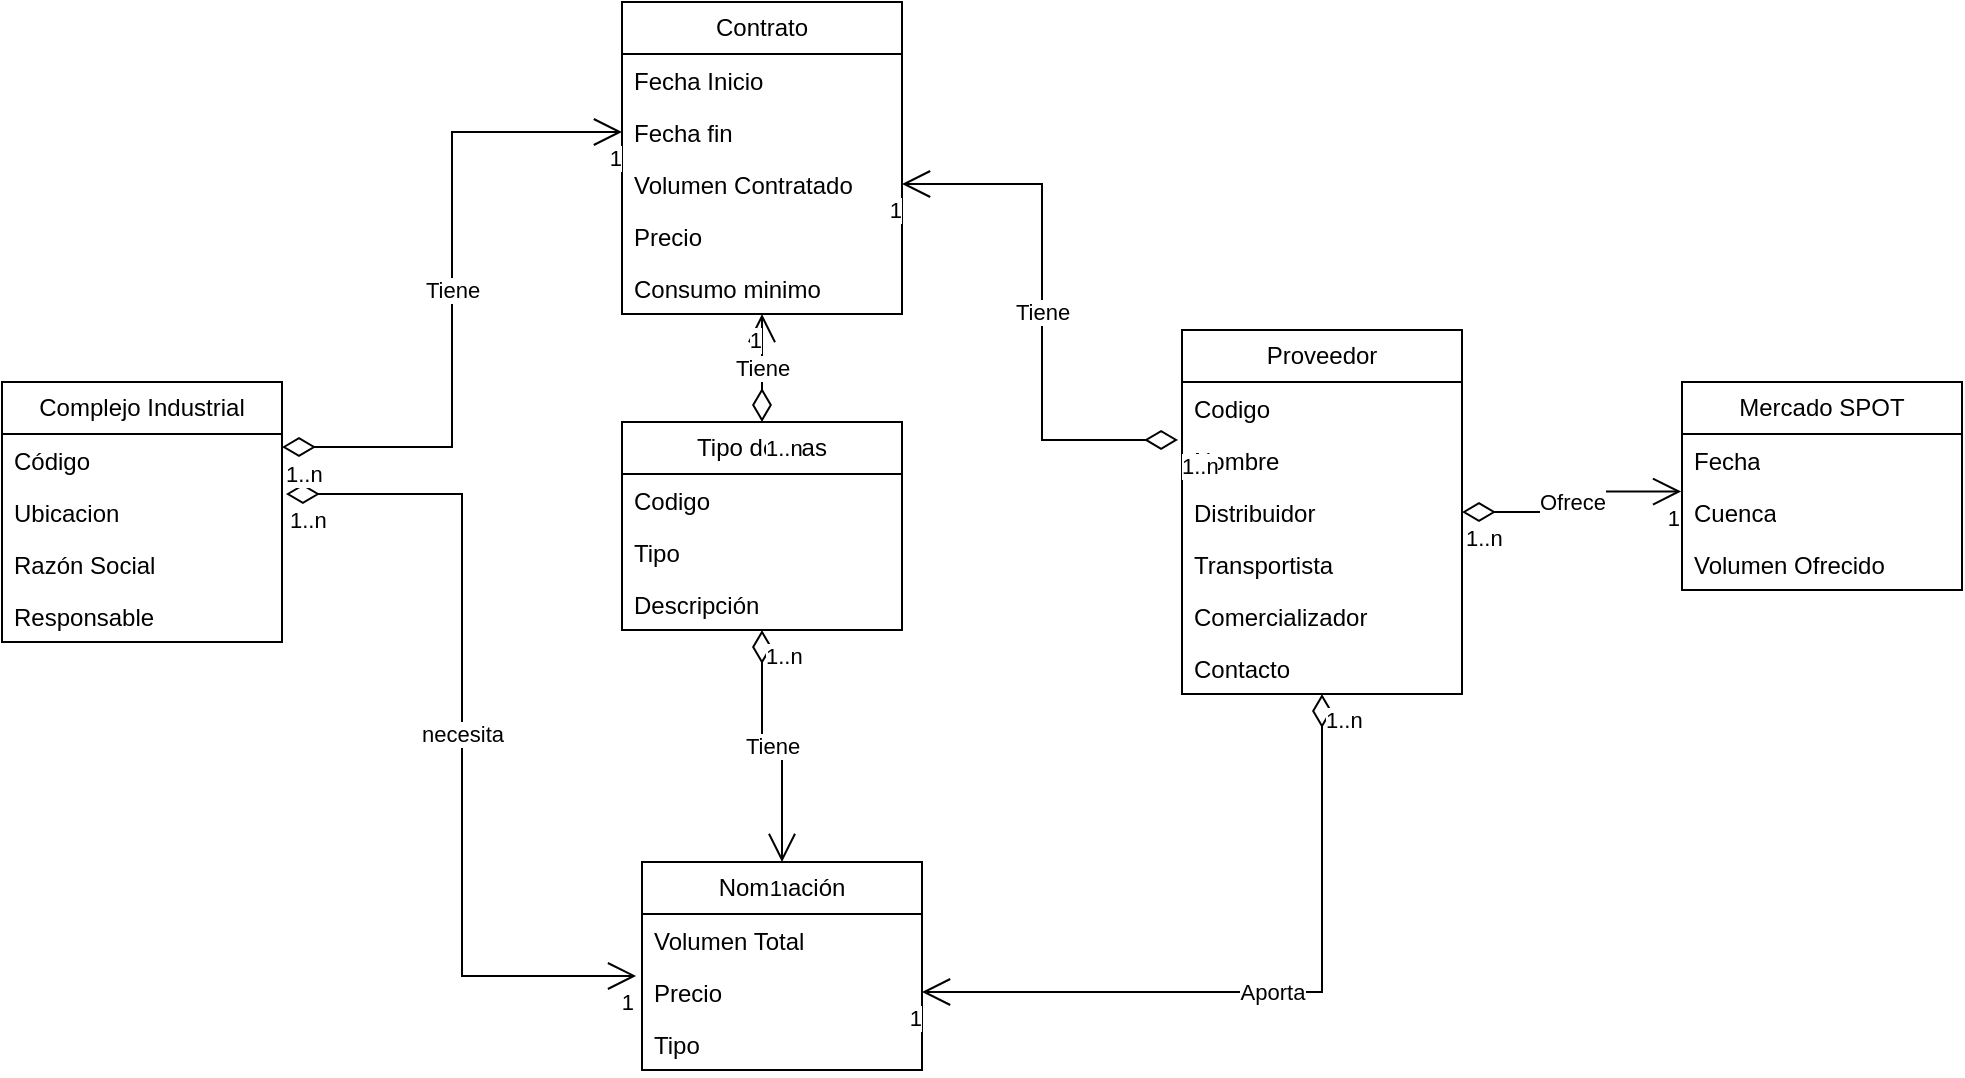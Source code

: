<mxfile version="26.2.13">
  <diagram name="Page-1" id="ff44883e-f642-bcb2-894b-16b3d25a3f0b">
    <mxGraphModel grid="1" page="1" gridSize="10" guides="1" tooltips="1" connect="1" arrows="1" fold="1" pageScale="1.5" pageWidth="1169" pageHeight="826" background="none" math="0" shadow="0">
      <root>
        <mxCell id="0" style=";html=1;" />
        <mxCell id="1" style=";html=1;" parent="0" />
        <mxCell id="TEB55vg1A40Pu6U4WxTH-5" value="Complejo Industrial" style="swimlane;fontStyle=0;childLayout=stackLayout;horizontal=1;startSize=26;fillColor=none;horizontalStack=0;resizeParent=1;resizeParentMax=0;resizeLast=0;collapsible=1;marginBottom=0;whiteSpace=wrap;html=1;" vertex="1" parent="1">
          <mxGeometry x="330" y="590" width="140" height="130" as="geometry" />
        </mxCell>
        <mxCell id="TEB55vg1A40Pu6U4WxTH-6" value="Código" style="text;strokeColor=none;fillColor=none;align=left;verticalAlign=top;spacingLeft=4;spacingRight=4;overflow=hidden;rotatable=0;points=[[0,0.5],[1,0.5]];portConstraint=eastwest;whiteSpace=wrap;html=1;" vertex="1" parent="TEB55vg1A40Pu6U4WxTH-5">
          <mxGeometry y="26" width="140" height="26" as="geometry" />
        </mxCell>
        <mxCell id="TEB55vg1A40Pu6U4WxTH-8" value="Ubicacion" style="text;strokeColor=none;fillColor=none;align=left;verticalAlign=top;spacingLeft=4;spacingRight=4;overflow=hidden;rotatable=0;points=[[0,0.5],[1,0.5]];portConstraint=eastwest;whiteSpace=wrap;html=1;" vertex="1" parent="TEB55vg1A40Pu6U4WxTH-5">
          <mxGeometry y="52" width="140" height="26" as="geometry" />
        </mxCell>
        <mxCell id="yKJQvj-n7aJ5My59KFCN-10" value="Razón Social" style="text;strokeColor=none;fillColor=none;align=left;verticalAlign=top;spacingLeft=4;spacingRight=4;overflow=hidden;rotatable=0;points=[[0,0.5],[1,0.5]];portConstraint=eastwest;whiteSpace=wrap;html=1;" vertex="1" parent="TEB55vg1A40Pu6U4WxTH-5">
          <mxGeometry y="78" width="140" height="26" as="geometry" />
        </mxCell>
        <mxCell id="yKJQvj-n7aJ5My59KFCN-11" value="Responsable" style="text;strokeColor=none;fillColor=none;align=left;verticalAlign=top;spacingLeft=4;spacingRight=4;overflow=hidden;rotatable=0;points=[[0,0.5],[1,0.5]];portConstraint=eastwest;whiteSpace=wrap;html=1;" vertex="1" parent="TEB55vg1A40Pu6U4WxTH-5">
          <mxGeometry y="104" width="140" height="26" as="geometry" />
        </mxCell>
        <mxCell id="TEB55vg1A40Pu6U4WxTH-18" value="Proveedor" style="swimlane;fontStyle=0;childLayout=stackLayout;horizontal=1;startSize=26;fillColor=none;horizontalStack=0;resizeParent=1;resizeParentMax=0;resizeLast=0;collapsible=1;marginBottom=0;whiteSpace=wrap;html=1;" vertex="1" parent="1">
          <mxGeometry x="920" y="564" width="140" height="182" as="geometry" />
        </mxCell>
        <mxCell id="TEB55vg1A40Pu6U4WxTH-19" value="Codigo" style="text;strokeColor=none;fillColor=none;align=left;verticalAlign=top;spacingLeft=4;spacingRight=4;overflow=hidden;rotatable=0;points=[[0,0.5],[1,0.5]];portConstraint=eastwest;whiteSpace=wrap;html=1;" vertex="1" parent="TEB55vg1A40Pu6U4WxTH-18">
          <mxGeometry y="26" width="140" height="26" as="geometry" />
        </mxCell>
        <mxCell id="TEB55vg1A40Pu6U4WxTH-20" value="Nombre" style="text;strokeColor=none;fillColor=none;align=left;verticalAlign=top;spacingLeft=4;spacingRight=4;overflow=hidden;rotatable=0;points=[[0,0.5],[1,0.5]];portConstraint=eastwest;whiteSpace=wrap;html=1;" vertex="1" parent="TEB55vg1A40Pu6U4WxTH-18">
          <mxGeometry y="52" width="140" height="26" as="geometry" />
        </mxCell>
        <mxCell id="TEB55vg1A40Pu6U4WxTH-22" value="Distribuidor" style="text;strokeColor=none;fillColor=none;align=left;verticalAlign=top;spacingLeft=4;spacingRight=4;overflow=hidden;rotatable=0;points=[[0,0.5],[1,0.5]];portConstraint=eastwest;whiteSpace=wrap;html=1;" vertex="1" parent="TEB55vg1A40Pu6U4WxTH-18">
          <mxGeometry y="78" width="140" height="26" as="geometry" />
        </mxCell>
        <mxCell id="TEB55vg1A40Pu6U4WxTH-23" value="Transportista" style="text;strokeColor=none;fillColor=none;align=left;verticalAlign=top;spacingLeft=4;spacingRight=4;overflow=hidden;rotatable=0;points=[[0,0.5],[1,0.5]];portConstraint=eastwest;whiteSpace=wrap;html=1;" vertex="1" parent="TEB55vg1A40Pu6U4WxTH-18">
          <mxGeometry y="104" width="140" height="26" as="geometry" />
        </mxCell>
        <mxCell id="TEB55vg1A40Pu6U4WxTH-24" value="Comercializador" style="text;strokeColor=none;fillColor=none;align=left;verticalAlign=top;spacingLeft=4;spacingRight=4;overflow=hidden;rotatable=0;points=[[0,0.5],[1,0.5]];portConstraint=eastwest;whiteSpace=wrap;html=1;" vertex="1" parent="TEB55vg1A40Pu6U4WxTH-18">
          <mxGeometry y="130" width="140" height="26" as="geometry" />
        </mxCell>
        <mxCell id="yKJQvj-n7aJ5My59KFCN-12" value="Contacto" style="text;strokeColor=none;fillColor=none;align=left;verticalAlign=top;spacingLeft=4;spacingRight=4;overflow=hidden;rotatable=0;points=[[0,0.5],[1,0.5]];portConstraint=eastwest;whiteSpace=wrap;html=1;" vertex="1" parent="TEB55vg1A40Pu6U4WxTH-18">
          <mxGeometry y="156" width="140" height="26" as="geometry" />
        </mxCell>
        <mxCell id="TEB55vg1A40Pu6U4WxTH-29" value="Contrato" style="swimlane;fontStyle=0;childLayout=stackLayout;horizontal=1;startSize=26;fillColor=none;horizontalStack=0;resizeParent=1;resizeParentMax=0;resizeLast=0;collapsible=1;marginBottom=0;whiteSpace=wrap;html=1;" vertex="1" parent="1">
          <mxGeometry x="640" y="400" width="140" height="156" as="geometry" />
        </mxCell>
        <mxCell id="TEB55vg1A40Pu6U4WxTH-32" value="Fecha Inicio" style="text;strokeColor=none;fillColor=none;align=left;verticalAlign=top;spacingLeft=4;spacingRight=4;overflow=hidden;rotatable=0;points=[[0,0.5],[1,0.5]];portConstraint=eastwest;whiteSpace=wrap;html=1;" vertex="1" parent="TEB55vg1A40Pu6U4WxTH-29">
          <mxGeometry y="26" width="140" height="26" as="geometry" />
        </mxCell>
        <mxCell id="TEB55vg1A40Pu6U4WxTH-33" value="Fecha fin" style="text;strokeColor=none;fillColor=none;align=left;verticalAlign=top;spacingLeft=4;spacingRight=4;overflow=hidden;rotatable=0;points=[[0,0.5],[1,0.5]];portConstraint=eastwest;whiteSpace=wrap;html=1;" vertex="1" parent="TEB55vg1A40Pu6U4WxTH-29">
          <mxGeometry y="52" width="140" height="26" as="geometry" />
        </mxCell>
        <mxCell id="TEB55vg1A40Pu6U4WxTH-34" value="Volumen Contratado" style="text;strokeColor=none;fillColor=none;align=left;verticalAlign=top;spacingLeft=4;spacingRight=4;overflow=hidden;rotatable=0;points=[[0,0.5],[1,0.5]];portConstraint=eastwest;whiteSpace=wrap;html=1;" vertex="1" parent="TEB55vg1A40Pu6U4WxTH-29">
          <mxGeometry y="78" width="140" height="26" as="geometry" />
        </mxCell>
        <mxCell id="TEB55vg1A40Pu6U4WxTH-35" value="Precio" style="text;strokeColor=none;fillColor=none;align=left;verticalAlign=top;spacingLeft=4;spacingRight=4;overflow=hidden;rotatable=0;points=[[0,0.5],[1,0.5]];portConstraint=eastwest;whiteSpace=wrap;html=1;" vertex="1" parent="TEB55vg1A40Pu6U4WxTH-29">
          <mxGeometry y="104" width="140" height="26" as="geometry" />
        </mxCell>
        <mxCell id="TEB55vg1A40Pu6U4WxTH-36" value="Consumo minimo" style="text;strokeColor=none;fillColor=none;align=left;verticalAlign=top;spacingLeft=4;spacingRight=4;overflow=hidden;rotatable=0;points=[[0,0.5],[1,0.5]];portConstraint=eastwest;whiteSpace=wrap;html=1;" vertex="1" parent="TEB55vg1A40Pu6U4WxTH-29">
          <mxGeometry y="130" width="140" height="26" as="geometry" />
        </mxCell>
        <mxCell id="TEB55vg1A40Pu6U4WxTH-37" value="Nominación" style="swimlane;fontStyle=0;childLayout=stackLayout;horizontal=1;startSize=26;fillColor=none;horizontalStack=0;resizeParent=1;resizeParentMax=0;resizeLast=0;collapsible=1;marginBottom=0;whiteSpace=wrap;html=1;" vertex="1" parent="1">
          <mxGeometry x="650" y="830" width="140" height="104" as="geometry" />
        </mxCell>
        <mxCell id="TEB55vg1A40Pu6U4WxTH-39" value="Volumen Total" style="text;strokeColor=none;fillColor=none;align=left;verticalAlign=top;spacingLeft=4;spacingRight=4;overflow=hidden;rotatable=0;points=[[0,0.5],[1,0.5]];portConstraint=eastwest;whiteSpace=wrap;html=1;" vertex="1" parent="TEB55vg1A40Pu6U4WxTH-37">
          <mxGeometry y="26" width="140" height="26" as="geometry" />
        </mxCell>
        <mxCell id="TEB55vg1A40Pu6U4WxTH-41" value="Precio" style="text;strokeColor=none;fillColor=none;align=left;verticalAlign=top;spacingLeft=4;spacingRight=4;overflow=hidden;rotatable=0;points=[[0,0.5],[1,0.5]];portConstraint=eastwest;whiteSpace=wrap;html=1;" vertex="1" parent="TEB55vg1A40Pu6U4WxTH-37">
          <mxGeometry y="52" width="140" height="26" as="geometry" />
        </mxCell>
        <mxCell id="TEB55vg1A40Pu6U4WxTH-42" value="Tipo" style="text;strokeColor=none;fillColor=none;align=left;verticalAlign=top;spacingLeft=4;spacingRight=4;overflow=hidden;rotatable=0;points=[[0,0.5],[1,0.5]];portConstraint=eastwest;whiteSpace=wrap;html=1;" vertex="1" parent="TEB55vg1A40Pu6U4WxTH-37">
          <mxGeometry y="78" width="140" height="26" as="geometry" />
        </mxCell>
        <mxCell id="TEB55vg1A40Pu6U4WxTH-58" value="necesita" style="endArrow=open;html=1;endSize=12;startArrow=diamondThin;startSize=14;startFill=0;edgeStyle=orthogonalEdgeStyle;rounded=0;entryX=-0.021;entryY=1.192;entryDx=0;entryDy=0;entryPerimeter=0;exitX=1.014;exitY=1.154;exitDx=0;exitDy=0;exitPerimeter=0;" edge="1" parent="1" source="TEB55vg1A40Pu6U4WxTH-6" target="TEB55vg1A40Pu6U4WxTH-39">
          <mxGeometry relative="1" as="geometry">
            <mxPoint x="300" y="855" as="sourcePoint" />
            <mxPoint x="430" y="698" as="targetPoint" />
          </mxGeometry>
        </mxCell>
        <mxCell id="TEB55vg1A40Pu6U4WxTH-59" value="1..n" style="edgeLabel;resizable=0;html=1;align=left;verticalAlign=top;" connectable="0" vertex="1" parent="TEB55vg1A40Pu6U4WxTH-58">
          <mxGeometry x="-1" relative="1" as="geometry" />
        </mxCell>
        <mxCell id="TEB55vg1A40Pu6U4WxTH-60" value="1" style="edgeLabel;resizable=0;html=1;align=right;verticalAlign=top;" connectable="0" vertex="1" parent="TEB55vg1A40Pu6U4WxTH-58">
          <mxGeometry x="1" relative="1" as="geometry" />
        </mxCell>
        <mxCell id="TEB55vg1A40Pu6U4WxTH-64" value="Tiene" style="endArrow=open;html=1;endSize=12;startArrow=diamondThin;startSize=14;startFill=0;edgeStyle=orthogonalEdgeStyle;rounded=0;entryX=1;entryY=0.5;entryDx=0;entryDy=0;exitX=-0.014;exitY=0.115;exitDx=0;exitDy=0;exitPerimeter=0;" edge="1" parent="1" source="TEB55vg1A40Pu6U4WxTH-20" target="TEB55vg1A40Pu6U4WxTH-34">
          <mxGeometry x="-0.003" relative="1" as="geometry">
            <mxPoint x="320" y="875" as="sourcePoint" />
            <mxPoint x="450" y="718" as="targetPoint" />
            <mxPoint as="offset" />
          </mxGeometry>
        </mxCell>
        <mxCell id="TEB55vg1A40Pu6U4WxTH-65" value="1..n" style="edgeLabel;resizable=0;html=1;align=left;verticalAlign=top;" connectable="0" vertex="1" parent="TEB55vg1A40Pu6U4WxTH-64">
          <mxGeometry x="-1" relative="1" as="geometry" />
        </mxCell>
        <mxCell id="TEB55vg1A40Pu6U4WxTH-66" value="1" style="edgeLabel;resizable=0;html=1;align=right;verticalAlign=top;" connectable="0" vertex="1" parent="TEB55vg1A40Pu6U4WxTH-64">
          <mxGeometry x="1" relative="1" as="geometry" />
        </mxCell>
        <mxCell id="TEB55vg1A40Pu6U4WxTH-67" value="Aporta" style="endArrow=open;html=1;endSize=12;startArrow=diamondThin;startSize=14;startFill=0;edgeStyle=orthogonalEdgeStyle;rounded=0;entryX=1;entryY=0.5;entryDx=0;entryDy=0;" edge="1" parent="1" source="TEB55vg1A40Pu6U4WxTH-18" target="TEB55vg1A40Pu6U4WxTH-41">
          <mxGeometry x="-0.003" relative="1" as="geometry">
            <mxPoint x="930" y="652" as="sourcePoint" />
            <mxPoint x="791" y="426" as="targetPoint" />
            <mxPoint as="offset" />
          </mxGeometry>
        </mxCell>
        <mxCell id="TEB55vg1A40Pu6U4WxTH-68" value="1..n" style="edgeLabel;resizable=0;html=1;align=left;verticalAlign=top;" connectable="0" vertex="1" parent="TEB55vg1A40Pu6U4WxTH-67">
          <mxGeometry x="-1" relative="1" as="geometry" />
        </mxCell>
        <mxCell id="TEB55vg1A40Pu6U4WxTH-69" value="1" style="edgeLabel;resizable=0;html=1;align=right;verticalAlign=top;" connectable="0" vertex="1" parent="TEB55vg1A40Pu6U4WxTH-67">
          <mxGeometry x="1" relative="1" as="geometry" />
        </mxCell>
        <mxCell id="TEB55vg1A40Pu6U4WxTH-70" value="Tiene" style="endArrow=open;html=1;endSize=12;startArrow=diamondThin;startSize=14;startFill=0;edgeStyle=orthogonalEdgeStyle;rounded=0;entryX=0;entryY=0.5;entryDx=0;entryDy=0;exitX=1;exitY=0.25;exitDx=0;exitDy=0;" edge="1" parent="1" source="TEB55vg1A40Pu6U4WxTH-5" target="TEB55vg1A40Pu6U4WxTH-33">
          <mxGeometry x="-0.003" relative="1" as="geometry">
            <mxPoint x="930" y="652" as="sourcePoint" />
            <mxPoint x="791" y="426" as="targetPoint" />
            <mxPoint as="offset" />
          </mxGeometry>
        </mxCell>
        <mxCell id="TEB55vg1A40Pu6U4WxTH-71" value="1..n" style="edgeLabel;resizable=0;html=1;align=left;verticalAlign=top;" connectable="0" vertex="1" parent="TEB55vg1A40Pu6U4WxTH-70">
          <mxGeometry x="-1" relative="1" as="geometry" />
        </mxCell>
        <mxCell id="TEB55vg1A40Pu6U4WxTH-72" value="1" style="edgeLabel;resizable=0;html=1;align=right;verticalAlign=top;" connectable="0" vertex="1" parent="TEB55vg1A40Pu6U4WxTH-70">
          <mxGeometry x="1" relative="1" as="geometry" />
        </mxCell>
        <mxCell id="TEB55vg1A40Pu6U4WxTH-73" value="Tipo de Gas" style="swimlane;fontStyle=0;childLayout=stackLayout;horizontal=1;startSize=26;fillColor=none;horizontalStack=0;resizeParent=1;resizeParentMax=0;resizeLast=0;collapsible=1;marginBottom=0;whiteSpace=wrap;html=1;" vertex="1" parent="1">
          <mxGeometry x="640" y="610" width="140" height="104" as="geometry" />
        </mxCell>
        <mxCell id="TEB55vg1A40Pu6U4WxTH-74" value="Codigo" style="text;strokeColor=none;fillColor=none;align=left;verticalAlign=top;spacingLeft=4;spacingRight=4;overflow=hidden;rotatable=0;points=[[0,0.5],[1,0.5]];portConstraint=eastwest;whiteSpace=wrap;html=1;" vertex="1" parent="TEB55vg1A40Pu6U4WxTH-73">
          <mxGeometry y="26" width="140" height="26" as="geometry" />
        </mxCell>
        <mxCell id="TEB55vg1A40Pu6U4WxTH-75" value="Tipo" style="text;strokeColor=none;fillColor=none;align=left;verticalAlign=top;spacingLeft=4;spacingRight=4;overflow=hidden;rotatable=0;points=[[0,0.5],[1,0.5]];portConstraint=eastwest;whiteSpace=wrap;html=1;" vertex="1" parent="TEB55vg1A40Pu6U4WxTH-73">
          <mxGeometry y="52" width="140" height="26" as="geometry" />
        </mxCell>
        <mxCell id="TEB55vg1A40Pu6U4WxTH-76" value="Descripción" style="text;strokeColor=none;fillColor=none;align=left;verticalAlign=top;spacingLeft=4;spacingRight=4;overflow=hidden;rotatable=0;points=[[0,0.5],[1,0.5]];portConstraint=eastwest;whiteSpace=wrap;html=1;" vertex="1" parent="TEB55vg1A40Pu6U4WxTH-73">
          <mxGeometry y="78" width="140" height="26" as="geometry" />
        </mxCell>
        <mxCell id="TEB55vg1A40Pu6U4WxTH-83" value="Tiene" style="endArrow=open;html=1;endSize=12;startArrow=diamondThin;startSize=14;startFill=0;edgeStyle=orthogonalEdgeStyle;rounded=0;" edge="1" parent="1" source="TEB55vg1A40Pu6U4WxTH-73" target="TEB55vg1A40Pu6U4WxTH-29">
          <mxGeometry x="-0.003" relative="1" as="geometry">
            <mxPoint x="928" y="629" as="sourcePoint" />
            <mxPoint x="790" y="501" as="targetPoint" />
            <mxPoint as="offset" />
          </mxGeometry>
        </mxCell>
        <mxCell id="TEB55vg1A40Pu6U4WxTH-84" value="1..n" style="edgeLabel;resizable=0;html=1;align=left;verticalAlign=top;" connectable="0" vertex="1" parent="TEB55vg1A40Pu6U4WxTH-83">
          <mxGeometry x="-1" relative="1" as="geometry" />
        </mxCell>
        <mxCell id="TEB55vg1A40Pu6U4WxTH-85" value="1" style="edgeLabel;resizable=0;html=1;align=right;verticalAlign=top;" connectable="0" vertex="1" parent="TEB55vg1A40Pu6U4WxTH-83">
          <mxGeometry x="1" relative="1" as="geometry" />
        </mxCell>
        <mxCell id="TEB55vg1A40Pu6U4WxTH-92" value="Tiene" style="endArrow=open;html=1;endSize=12;startArrow=diamondThin;startSize=14;startFill=0;edgeStyle=orthogonalEdgeStyle;rounded=0;entryX=0.5;entryY=0;entryDx=0;entryDy=0;" edge="1" parent="1" source="TEB55vg1A40Pu6U4WxTH-73" target="TEB55vg1A40Pu6U4WxTH-37">
          <mxGeometry x="-0.003" relative="1" as="geometry">
            <mxPoint x="928" y="629" as="sourcePoint" />
            <mxPoint x="790" y="501" as="targetPoint" />
            <mxPoint as="offset" />
          </mxGeometry>
        </mxCell>
        <mxCell id="TEB55vg1A40Pu6U4WxTH-93" value="1..n" style="edgeLabel;resizable=0;html=1;align=left;verticalAlign=top;" connectable="0" vertex="1" parent="TEB55vg1A40Pu6U4WxTH-92">
          <mxGeometry x="-1" relative="1" as="geometry" />
        </mxCell>
        <mxCell id="TEB55vg1A40Pu6U4WxTH-94" value="1" style="edgeLabel;resizable=0;html=1;align=right;verticalAlign=top;" connectable="0" vertex="1" parent="TEB55vg1A40Pu6U4WxTH-92">
          <mxGeometry x="1" relative="1" as="geometry" />
        </mxCell>
        <mxCell id="yKJQvj-n7aJ5My59KFCN-1" value="Mercado SPOT" style="swimlane;fontStyle=0;childLayout=stackLayout;horizontal=1;startSize=26;fillColor=none;horizontalStack=0;resizeParent=1;resizeParentMax=0;resizeLast=0;collapsible=1;marginBottom=0;whiteSpace=wrap;html=1;" vertex="1" parent="1">
          <mxGeometry x="1170" y="590" width="140" height="104" as="geometry" />
        </mxCell>
        <mxCell id="yKJQvj-n7aJ5My59KFCN-2" value="Fecha" style="text;strokeColor=none;fillColor=none;align=left;verticalAlign=top;spacingLeft=4;spacingRight=4;overflow=hidden;rotatable=0;points=[[0,0.5],[1,0.5]];portConstraint=eastwest;whiteSpace=wrap;html=1;" vertex="1" parent="yKJQvj-n7aJ5My59KFCN-1">
          <mxGeometry y="26" width="140" height="26" as="geometry" />
        </mxCell>
        <mxCell id="yKJQvj-n7aJ5My59KFCN-5" value="Cuenca" style="text;strokeColor=none;fillColor=none;align=left;verticalAlign=top;spacingLeft=4;spacingRight=4;overflow=hidden;rotatable=0;points=[[0,0.5],[1,0.5]];portConstraint=eastwest;whiteSpace=wrap;html=1;" vertex="1" parent="yKJQvj-n7aJ5My59KFCN-1">
          <mxGeometry y="52" width="140" height="26" as="geometry" />
        </mxCell>
        <mxCell id="yKJQvj-n7aJ5My59KFCN-4" value="Volumen Ofrecido" style="text;strokeColor=none;fillColor=none;align=left;verticalAlign=top;spacingLeft=4;spacingRight=4;overflow=hidden;rotatable=0;points=[[0,0.5],[1,0.5]];portConstraint=eastwest;whiteSpace=wrap;html=1;" vertex="1" parent="yKJQvj-n7aJ5My59KFCN-1">
          <mxGeometry y="78" width="140" height="26" as="geometry" />
        </mxCell>
        <mxCell id="yKJQvj-n7aJ5My59KFCN-7" value="Ofrece" style="endArrow=open;html=1;endSize=12;startArrow=diamondThin;startSize=14;startFill=0;edgeStyle=orthogonalEdgeStyle;rounded=0;entryX=-0.003;entryY=1.106;entryDx=0;entryDy=0;exitX=1;exitY=0.5;exitDx=0;exitDy=0;entryPerimeter=0;" edge="1" parent="1" source="TEB55vg1A40Pu6U4WxTH-22" target="yKJQvj-n7aJ5My59KFCN-2">
          <mxGeometry x="0.002" relative="1" as="geometry">
            <mxPoint x="1000" y="730" as="sourcePoint" />
            <mxPoint x="800" y="905" as="targetPoint" />
            <mxPoint as="offset" />
          </mxGeometry>
        </mxCell>
        <mxCell id="yKJQvj-n7aJ5My59KFCN-8" value="1..n" style="edgeLabel;resizable=0;html=1;align=left;verticalAlign=top;" connectable="0" vertex="1" parent="yKJQvj-n7aJ5My59KFCN-7">
          <mxGeometry x="-1" relative="1" as="geometry" />
        </mxCell>
        <mxCell id="yKJQvj-n7aJ5My59KFCN-9" value="1" style="edgeLabel;resizable=0;html=1;align=right;verticalAlign=top;" connectable="0" vertex="1" parent="yKJQvj-n7aJ5My59KFCN-7">
          <mxGeometry x="1" relative="1" as="geometry" />
        </mxCell>
      </root>
    </mxGraphModel>
  </diagram>
</mxfile>
